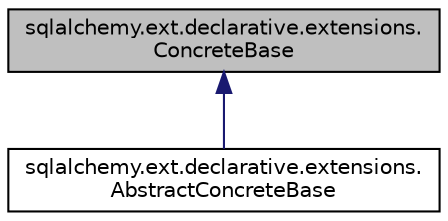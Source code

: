 digraph "sqlalchemy.ext.declarative.extensions.ConcreteBase"
{
 // LATEX_PDF_SIZE
  edge [fontname="Helvetica",fontsize="10",labelfontname="Helvetica",labelfontsize="10"];
  node [fontname="Helvetica",fontsize="10",shape=record];
  Node1 [label="sqlalchemy.ext.declarative.extensions.\lConcreteBase",height=0.2,width=0.4,color="black", fillcolor="grey75", style="filled", fontcolor="black",tooltip=" "];
  Node1 -> Node2 [dir="back",color="midnightblue",fontsize="10",style="solid",fontname="Helvetica"];
  Node2 [label="sqlalchemy.ext.declarative.extensions.\lAbstractConcreteBase",height=0.2,width=0.4,color="black", fillcolor="white", style="filled",URL="$classsqlalchemy_1_1ext_1_1declarative_1_1extensions_1_1AbstractConcreteBase.html",tooltip=" "];
}

